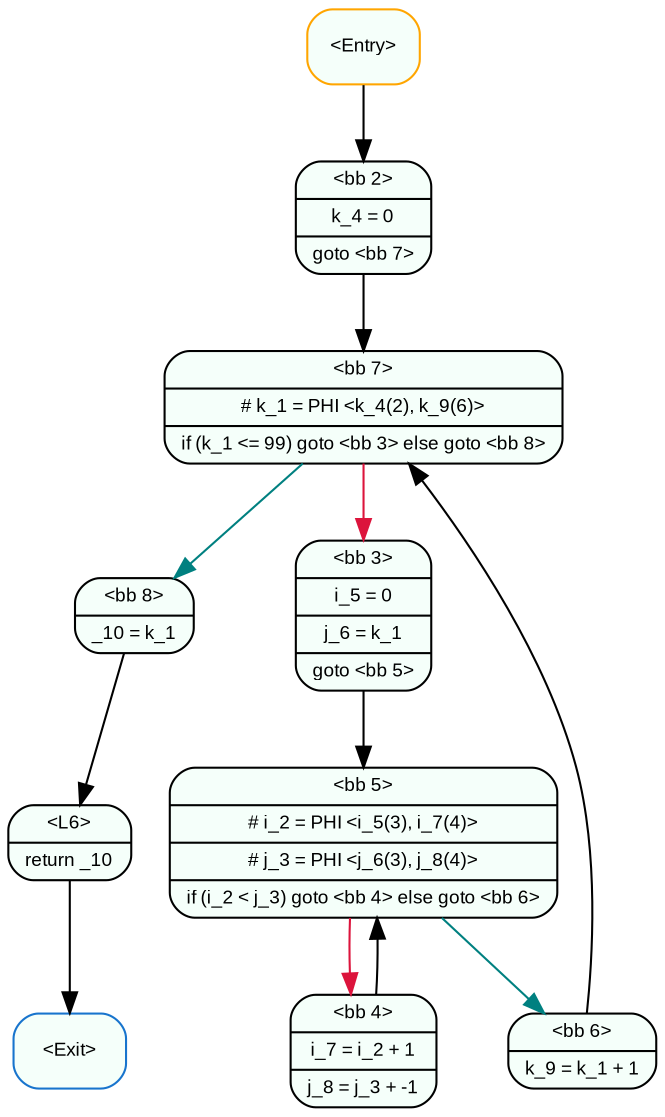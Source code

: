 digraph t1_foo_CFG { 
	center=true
	labelloc=top
	fontname=Arial
	fontsize=12
	edge[fontname=Arial, fontsize=10]
	node[fontname=Arial, fontsize=9]

		Node_0 -> Node_1 [color=black]
		Node_1 -> Node_2 [color=black]
		Node_2 -> Node_3 [color=crimson]
		Node_3 -> Node_4 [color=black]
		Node_4 -> Node_5 [color=crimson]
		Node_5 -> Node_4 [color=black]
		Node_4 -> Node_6 [color=teal]
		Node_6 -> Node_2 [color=black]
		Node_2 -> Node_7 [color=teal]
		Node_7 -> Node_8 [color=black]
		Node_8 -> Node_9 [color=black]

	Node_3 [fillcolor=mintcream, color=black, shape=Mrecord, style=filled, label="{ \<bb 3\>|i_5 = 0|j_6 = k_1|goto \<bb 5\> }"]
	Node_0 [fillcolor=mintcream, color=orange, shape=Mrecord, style=filled, label="{ \<Entry\> }"]
	Node_7 [fillcolor=mintcream, color=black, shape=Mrecord, style=filled, label="{ \<bb 8\>|_10 = k_1 }"]
	Node_8 [fillcolor=mintcream, color=black, shape=Mrecord, style=filled, label="{ \<L6\>|return _10 }"]
	Node_9 [fillcolor=mintcream, color=dodgerblue3, shape=Mrecord, style=filled, label="{ \<Exit\> }"]
	Node_2 [fillcolor=mintcream, color=black, shape=Mrecord, style=filled, label="{ \<bb 7\>|# k_1 = PHI \<k_4(2), k_9(6)\>|if (k_1 \<= 99) goto \<bb 3\> else goto \<bb 8\> }"]
	Node_5 [fillcolor=mintcream, color=black, shape=Mrecord, style=filled, label="{ \<bb 4\>|i_7 = i_2 + 1|j_8 = j_3 + -1 }"]
	Node_4 [fillcolor=mintcream, color=black, shape=Mrecord, style=filled, label="{ \<bb 5\>|# i_2 = PHI \<i_5(3), i_7(4)\>|# j_3 = PHI \<j_6(3), j_8(4)\>|if (i_2 \< j_3) goto \<bb 4\> else goto \<bb 6\> }"]
	Node_1 [fillcolor=mintcream, color=black, shape=Mrecord, style=filled, label="{ \<bb 2\>|k_4 = 0|goto \<bb 7\> }"]
	Node_6 [fillcolor=mintcream, color=black, shape=Mrecord, style=filled, label="{ \<bb 6\>|k_9 = k_1 + 1 }"]
}

